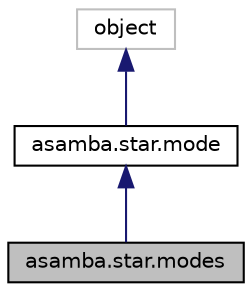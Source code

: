 digraph "asamba.star.modes"
{
  edge [fontname="Helvetica",fontsize="10",labelfontname="Helvetica",labelfontsize="10"];
  node [fontname="Helvetica",fontsize="10",shape=record];
  Node8 [label="asamba.star.modes",height=0.2,width=0.4,color="black", fillcolor="grey75", style="filled", fontcolor="black"];
  Node9 -> Node8 [dir="back",color="midnightblue",fontsize="10",style="solid"];
  Node9 [label="asamba.star.mode",height=0.2,width=0.4,color="black", fillcolor="white", style="filled",URL="$classasamba_1_1star_1_1mode.html"];
  Node10 -> Node9 [dir="back",color="midnightblue",fontsize="10",style="solid"];
  Node10 [label="object",height=0.2,width=0.4,color="grey75", fillcolor="white", style="filled"];
}

